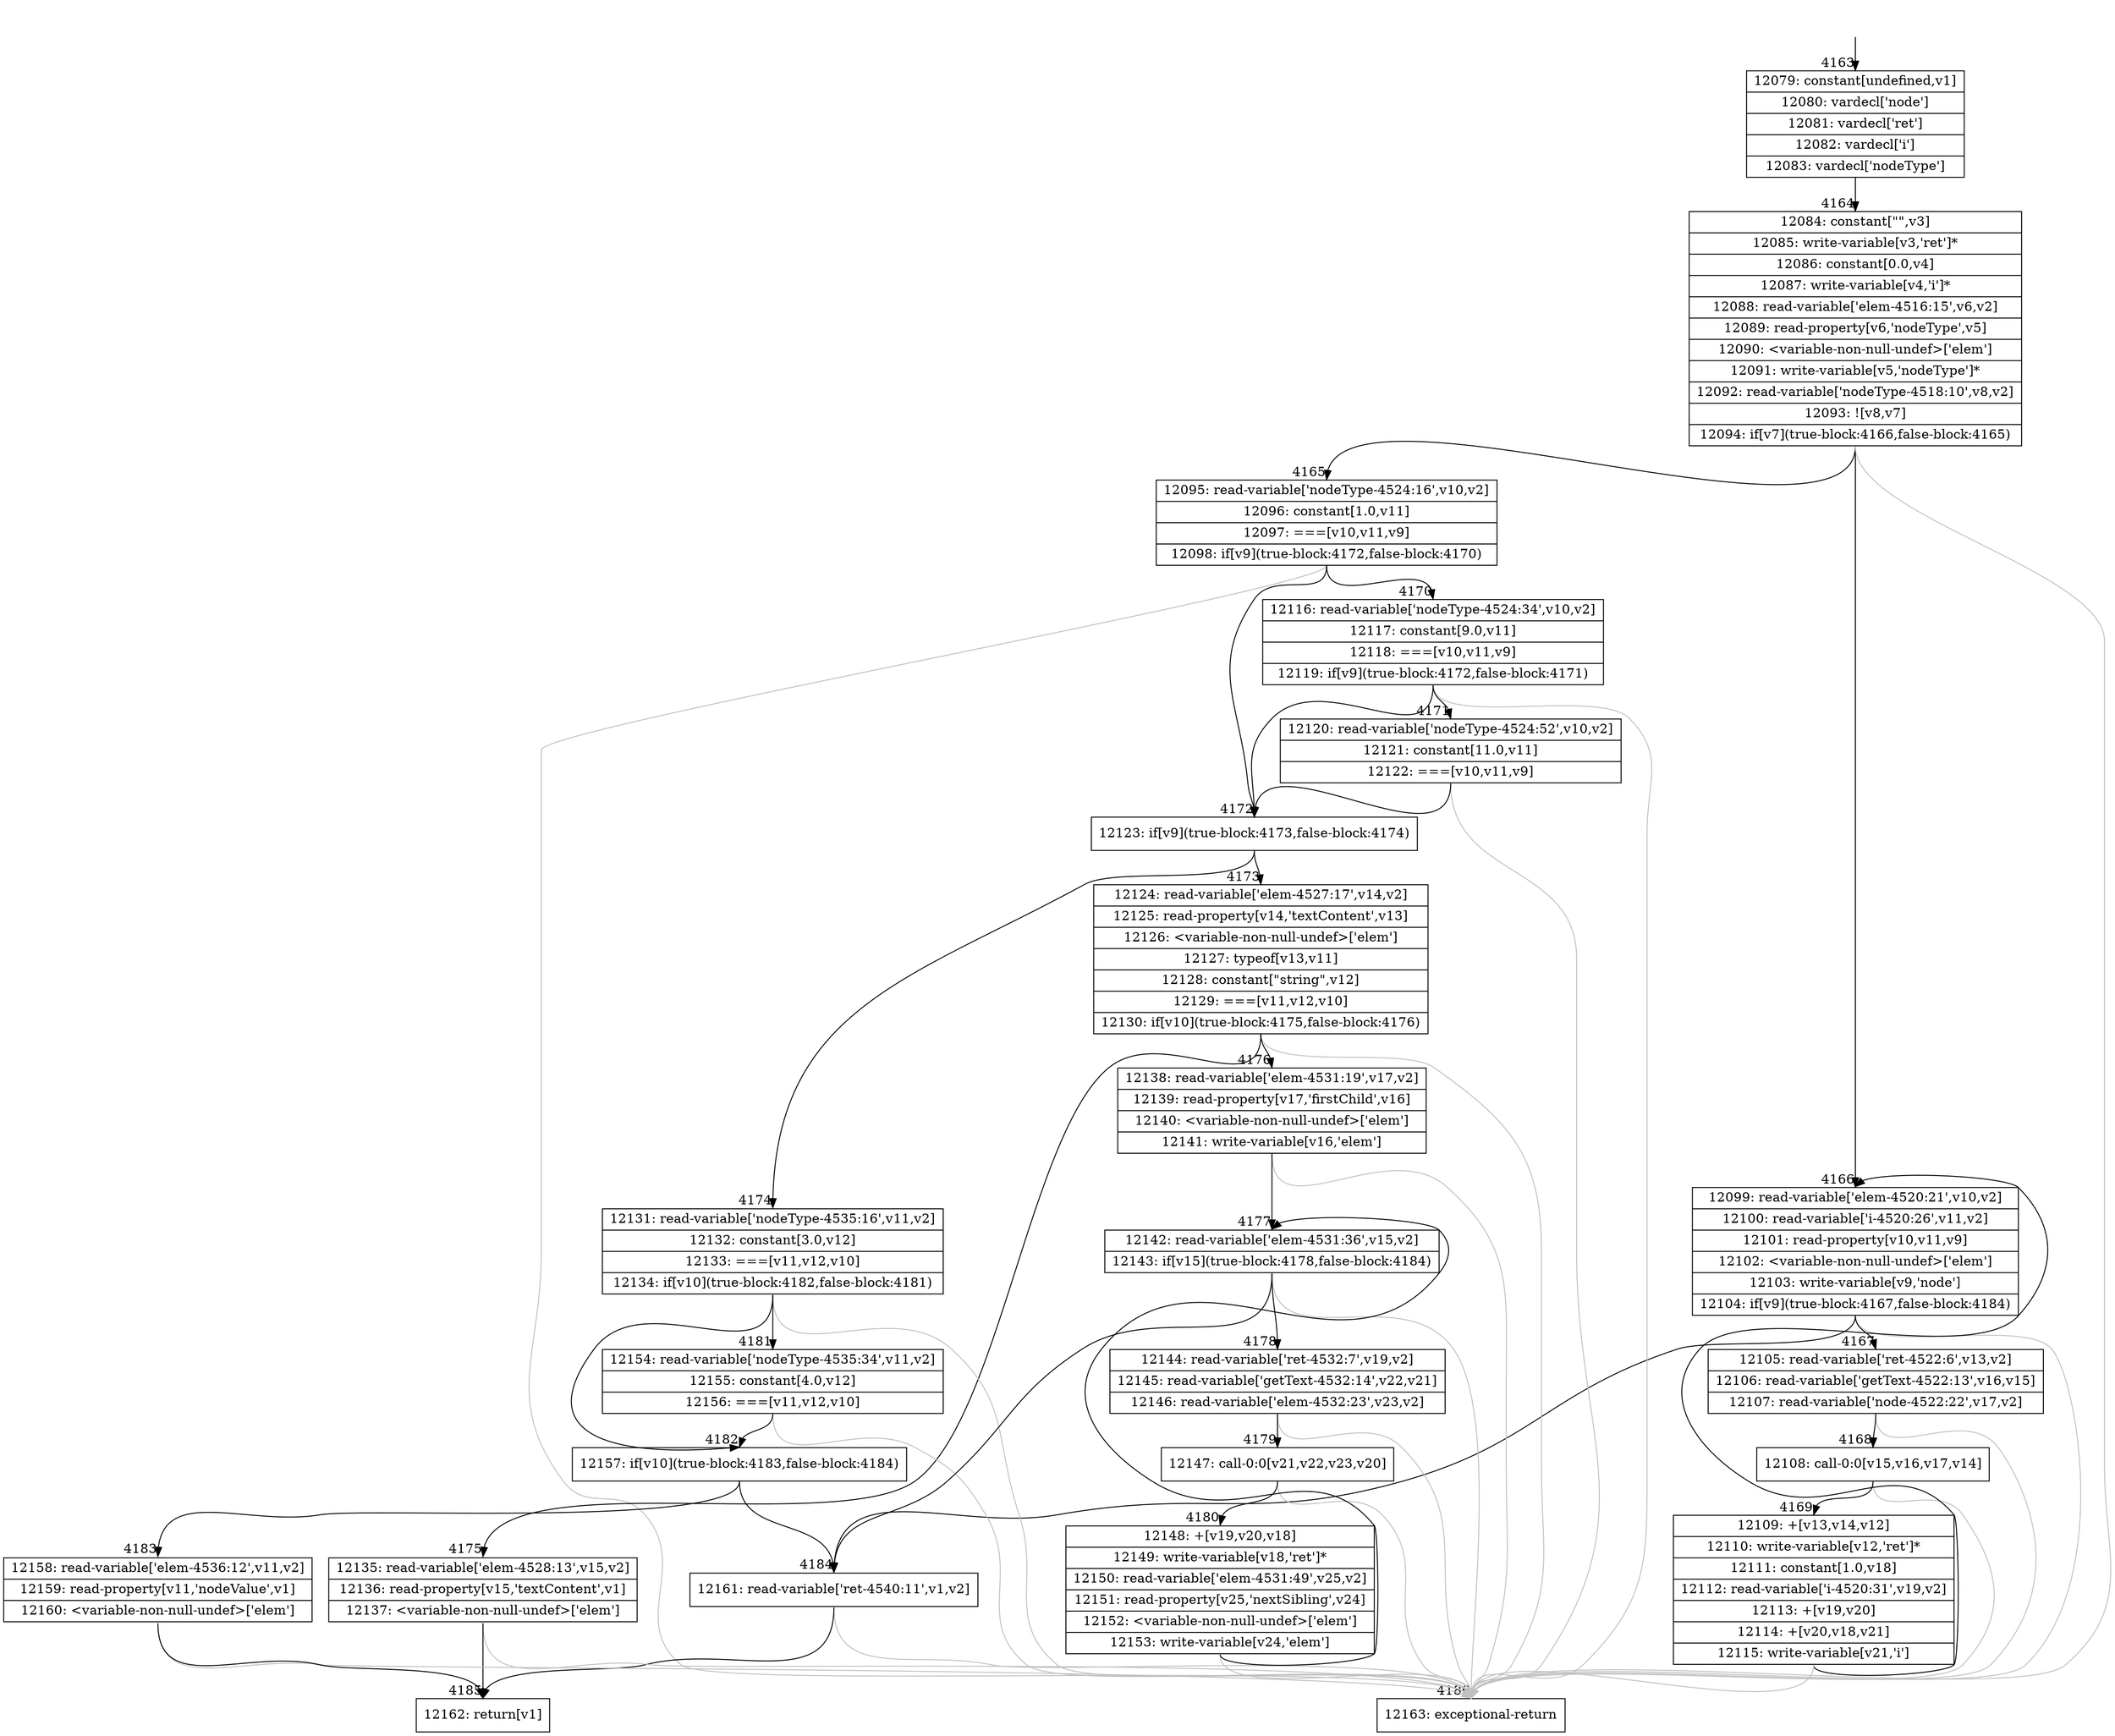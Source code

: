 digraph {
rankdir="TD"
BB_entry272[shape=none,label=""];
BB_entry272 -> BB4163 [tailport=s, headport=n, headlabel="    4163"]
BB4163 [shape=record label="{12079: constant[undefined,v1]|12080: vardecl['node']|12081: vardecl['ret']|12082: vardecl['i']|12083: vardecl['nodeType']}" ] 
BB4163 -> BB4164 [tailport=s, headport=n, headlabel="      4164"]
BB4164 [shape=record label="{12084: constant[\"\",v3]|12085: write-variable[v3,'ret']*|12086: constant[0.0,v4]|12087: write-variable[v4,'i']*|12088: read-variable['elem-4516:15',v6,v2]|12089: read-property[v6,'nodeType',v5]|12090: \<variable-non-null-undef\>['elem']|12091: write-variable[v5,'nodeType']*|12092: read-variable['nodeType-4518:10',v8,v2]|12093: ![v8,v7]|12094: if[v7](true-block:4166,false-block:4165)}" ] 
BB4164 -> BB4166 [tailport=s, headport=n, headlabel="      4166"]
BB4164 -> BB4165 [tailport=s, headport=n, headlabel="      4165"]
BB4164 -> BB4186 [tailport=s, headport=n, color=gray, headlabel="      4186"]
BB4165 [shape=record label="{12095: read-variable['nodeType-4524:16',v10,v2]|12096: constant[1.0,v11]|12097: ===[v10,v11,v9]|12098: if[v9](true-block:4172,false-block:4170)}" ] 
BB4165 -> BB4172 [tailport=s, headport=n, headlabel="      4172"]
BB4165 -> BB4170 [tailport=s, headport=n, headlabel="      4170"]
BB4165 -> BB4186 [tailport=s, headport=n, color=gray]
BB4166 [shape=record label="{12099: read-variable['elem-4520:21',v10,v2]|12100: read-variable['i-4520:26',v11,v2]|12101: read-property[v10,v11,v9]|12102: \<variable-non-null-undef\>['elem']|12103: write-variable[v9,'node']|12104: if[v9](true-block:4167,false-block:4184)}" ] 
BB4166 -> BB4167 [tailport=s, headport=n, headlabel="      4167"]
BB4166 -> BB4184 [tailport=s, headport=n, headlabel="      4184"]
BB4166 -> BB4186 [tailport=s, headport=n, color=gray]
BB4167 [shape=record label="{12105: read-variable['ret-4522:6',v13,v2]|12106: read-variable['getText-4522:13',v16,v15]|12107: read-variable['node-4522:22',v17,v2]}" ] 
BB4167 -> BB4168 [tailport=s, headport=n, headlabel="      4168"]
BB4167 -> BB4186 [tailport=s, headport=n, color=gray]
BB4168 [shape=record label="{12108: call-0:0[v15,v16,v17,v14]}" ] 
BB4168 -> BB4169 [tailport=s, headport=n, headlabel="      4169"]
BB4168 -> BB4186 [tailport=s, headport=n, color=gray]
BB4169 [shape=record label="{12109: +[v13,v14,v12]|12110: write-variable[v12,'ret']*|12111: constant[1.0,v18]|12112: read-variable['i-4520:31',v19,v2]|12113: +[v19,v20]|12114: +[v20,v18,v21]|12115: write-variable[v21,'i']}" ] 
BB4169 -> BB4166 [tailport=s, headport=n]
BB4169 -> BB4186 [tailport=s, headport=n, color=gray]
BB4170 [shape=record label="{12116: read-variable['nodeType-4524:34',v10,v2]|12117: constant[9.0,v11]|12118: ===[v10,v11,v9]|12119: if[v9](true-block:4172,false-block:4171)}" ] 
BB4170 -> BB4172 [tailport=s, headport=n]
BB4170 -> BB4171 [tailport=s, headport=n, headlabel="      4171"]
BB4170 -> BB4186 [tailport=s, headport=n, color=gray]
BB4171 [shape=record label="{12120: read-variable['nodeType-4524:52',v10,v2]|12121: constant[11.0,v11]|12122: ===[v10,v11,v9]}" ] 
BB4171 -> BB4172 [tailport=s, headport=n]
BB4171 -> BB4186 [tailport=s, headport=n, color=gray]
BB4172 [shape=record label="{12123: if[v9](true-block:4173,false-block:4174)}" ] 
BB4172 -> BB4173 [tailport=s, headport=n, headlabel="      4173"]
BB4172 -> BB4174 [tailport=s, headport=n, headlabel="      4174"]
BB4173 [shape=record label="{12124: read-variable['elem-4527:17',v14,v2]|12125: read-property[v14,'textContent',v13]|12126: \<variable-non-null-undef\>['elem']|12127: typeof[v13,v11]|12128: constant[\"string\",v12]|12129: ===[v11,v12,v10]|12130: if[v10](true-block:4175,false-block:4176)}" ] 
BB4173 -> BB4175 [tailport=s, headport=n, headlabel="      4175"]
BB4173 -> BB4176 [tailport=s, headport=n, headlabel="      4176"]
BB4173 -> BB4186 [tailport=s, headport=n, color=gray]
BB4174 [shape=record label="{12131: read-variable['nodeType-4535:16',v11,v2]|12132: constant[3.0,v12]|12133: ===[v11,v12,v10]|12134: if[v10](true-block:4182,false-block:4181)}" ] 
BB4174 -> BB4182 [tailport=s, headport=n, headlabel="      4182"]
BB4174 -> BB4181 [tailport=s, headport=n, headlabel="      4181"]
BB4174 -> BB4186 [tailport=s, headport=n, color=gray]
BB4175 [shape=record label="{12135: read-variable['elem-4528:13',v15,v2]|12136: read-property[v15,'textContent',v1]|12137: \<variable-non-null-undef\>['elem']}" ] 
BB4175 -> BB4185 [tailport=s, headport=n, headlabel="      4185"]
BB4175 -> BB4186 [tailport=s, headport=n, color=gray]
BB4176 [shape=record label="{12138: read-variable['elem-4531:19',v17,v2]|12139: read-property[v17,'firstChild',v16]|12140: \<variable-non-null-undef\>['elem']|12141: write-variable[v16,'elem']}" ] 
BB4176 -> BB4177 [tailport=s, headport=n, headlabel="      4177"]
BB4176 -> BB4186 [tailport=s, headport=n, color=gray]
BB4177 [shape=record label="{12142: read-variable['elem-4531:36',v15,v2]|12143: if[v15](true-block:4178,false-block:4184)}" ] 
BB4177 -> BB4178 [tailport=s, headport=n, headlabel="      4178"]
BB4177 -> BB4184 [tailport=s, headport=n]
BB4177 -> BB4186 [tailport=s, headport=n, color=gray]
BB4178 [shape=record label="{12144: read-variable['ret-4532:7',v19,v2]|12145: read-variable['getText-4532:14',v22,v21]|12146: read-variable['elem-4532:23',v23,v2]}" ] 
BB4178 -> BB4179 [tailport=s, headport=n, headlabel="      4179"]
BB4178 -> BB4186 [tailport=s, headport=n, color=gray]
BB4179 [shape=record label="{12147: call-0:0[v21,v22,v23,v20]}" ] 
BB4179 -> BB4180 [tailport=s, headport=n, headlabel="      4180"]
BB4179 -> BB4186 [tailport=s, headport=n, color=gray]
BB4180 [shape=record label="{12148: +[v19,v20,v18]|12149: write-variable[v18,'ret']*|12150: read-variable['elem-4531:49',v25,v2]|12151: read-property[v25,'nextSibling',v24]|12152: \<variable-non-null-undef\>['elem']|12153: write-variable[v24,'elem']}" ] 
BB4180 -> BB4177 [tailport=s, headport=n]
BB4180 -> BB4186 [tailport=s, headport=n, color=gray]
BB4181 [shape=record label="{12154: read-variable['nodeType-4535:34',v11,v2]|12155: constant[4.0,v12]|12156: ===[v11,v12,v10]}" ] 
BB4181 -> BB4182 [tailport=s, headport=n]
BB4181 -> BB4186 [tailport=s, headport=n, color=gray]
BB4182 [shape=record label="{12157: if[v10](true-block:4183,false-block:4184)}" ] 
BB4182 -> BB4183 [tailport=s, headport=n, headlabel="      4183"]
BB4182 -> BB4184 [tailport=s, headport=n]
BB4183 [shape=record label="{12158: read-variable['elem-4536:12',v11,v2]|12159: read-property[v11,'nodeValue',v1]|12160: \<variable-non-null-undef\>['elem']}" ] 
BB4183 -> BB4185 [tailport=s, headport=n]
BB4183 -> BB4186 [tailport=s, headport=n, color=gray]
BB4184 [shape=record label="{12161: read-variable['ret-4540:11',v1,v2]}" ] 
BB4184 -> BB4185 [tailport=s, headport=n]
BB4184 -> BB4186 [tailport=s, headport=n, color=gray]
BB4185 [shape=record label="{12162: return[v1]}" ] 
BB4186 [shape=record label="{12163: exceptional-return}" ] 
}
